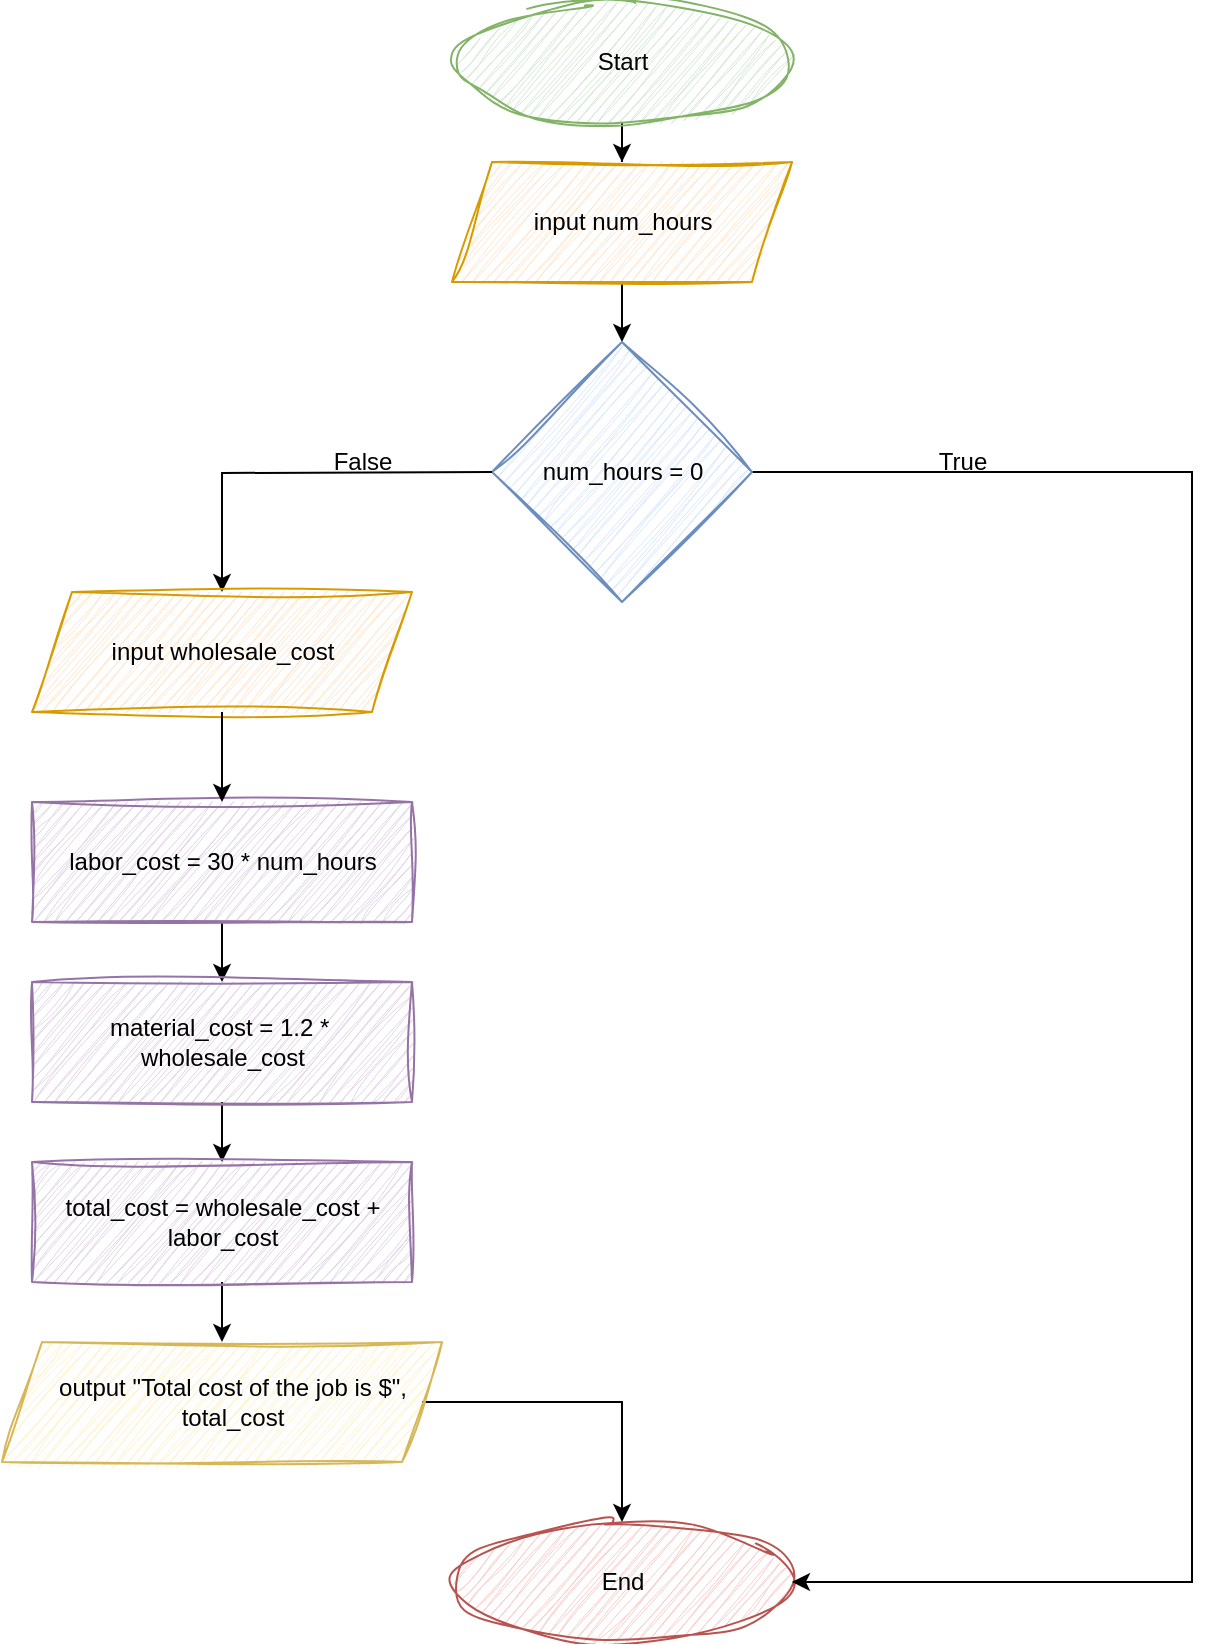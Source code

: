 <mxfile version="26.1.3">
  <diagram name="Page-1" id="GFD5hJQQqDLKc9gmkZFv">
    <mxGraphModel dx="1687" dy="868" grid="1" gridSize="10" guides="1" tooltips="1" connect="1" arrows="1" fold="1" page="1" pageScale="1" pageWidth="850" pageHeight="1100" math="0" shadow="0">
      <root>
        <mxCell id="0" />
        <mxCell id="1" parent="0" />
        <mxCell id="fo3bom-SzsWDAHnflCSK-1" style="edgeStyle=orthogonalEdgeStyle;rounded=0;orthogonalLoop=1;jettySize=auto;html=1;entryX=0.5;entryY=0;entryDx=0;entryDy=0;" edge="1" parent="1" source="fo3bom-SzsWDAHnflCSK-2" target="fo3bom-SzsWDAHnflCSK-7">
          <mxGeometry relative="1" as="geometry" />
        </mxCell>
        <mxCell id="fo3bom-SzsWDAHnflCSK-2" value="" style="ellipse;whiteSpace=wrap;html=1;sketch=1;curveFitting=1;jiggle=2;fillColor=#d5e8d4;strokeColor=#82b366;" vertex="1" parent="1">
          <mxGeometry x="340" y="30" width="170" height="60" as="geometry" />
        </mxCell>
        <mxCell id="fo3bom-SzsWDAHnflCSK-3" value="" style="ellipse;whiteSpace=wrap;html=1;sketch=1;curveFitting=1;jiggle=2;fillColor=#f8cecc;strokeColor=#b85450;" vertex="1" parent="1">
          <mxGeometry x="340" y="790" width="170" height="60" as="geometry" />
        </mxCell>
        <mxCell id="fo3bom-SzsWDAHnflCSK-4" value="Start" style="text;html=1;align=center;verticalAlign=middle;resizable=0;points=[];autosize=1;strokeColor=none;fillColor=none;" vertex="1" parent="1">
          <mxGeometry x="400" y="45" width="50" height="30" as="geometry" />
        </mxCell>
        <mxCell id="fo3bom-SzsWDAHnflCSK-5" value="End" style="text;html=1;align=center;verticalAlign=middle;resizable=0;points=[];autosize=1;strokeColor=none;fillColor=none;" vertex="1" parent="1">
          <mxGeometry x="405" y="805" width="40" height="30" as="geometry" />
        </mxCell>
        <mxCell id="fo3bom-SzsWDAHnflCSK-6" style="edgeStyle=orthogonalEdgeStyle;rounded=0;orthogonalLoop=1;jettySize=auto;html=1;entryX=0.5;entryY=0;entryDx=0;entryDy=0;" edge="1" parent="1" source="fo3bom-SzsWDAHnflCSK-7" target="fo3bom-SzsWDAHnflCSK-10">
          <mxGeometry relative="1" as="geometry" />
        </mxCell>
        <mxCell id="fo3bom-SzsWDAHnflCSK-7" value="" style="shape=parallelogram;perimeter=parallelogramPerimeter;whiteSpace=wrap;html=1;fixedSize=1;shadow=0;sketch=1;curveFitting=1;jiggle=2;fillColor=#ffe6cc;strokeColor=#d79b00;" vertex="1" parent="1">
          <mxGeometry x="340" y="110" width="170" height="60" as="geometry" />
        </mxCell>
        <mxCell id="fo3bom-SzsWDAHnflCSK-8" value="input num_hours" style="text;html=1;align=center;verticalAlign=middle;resizable=0;points=[];autosize=1;strokeColor=none;fillColor=none;" vertex="1" parent="1">
          <mxGeometry x="370" y="125" width="110" height="30" as="geometry" />
        </mxCell>
        <mxCell id="fo3bom-SzsWDAHnflCSK-9" style="edgeStyle=orthogonalEdgeStyle;rounded=0;orthogonalLoop=1;jettySize=auto;html=1;entryX=1;entryY=0.5;entryDx=0;entryDy=0;" edge="1" parent="1" source="fo3bom-SzsWDAHnflCSK-10" target="fo3bom-SzsWDAHnflCSK-3">
          <mxGeometry relative="1" as="geometry">
            <mxPoint x="600" y="645" as="targetPoint" />
            <Array as="points">
              <mxPoint x="710" y="265" />
              <mxPoint x="710" y="820" />
            </Array>
          </mxGeometry>
        </mxCell>
        <mxCell id="fo3bom-SzsWDAHnflCSK-10" value="" style="rhombus;whiteSpace=wrap;html=1;sketch=1;curveFitting=1;jiggle=2;fillColor=#dae8fc;strokeColor=#6c8ebf;" vertex="1" parent="1">
          <mxGeometry x="360" y="200" width="130" height="130" as="geometry" />
        </mxCell>
        <mxCell id="fo3bom-SzsWDAHnflCSK-11" style="edgeStyle=orthogonalEdgeStyle;rounded=0;orthogonalLoop=1;jettySize=auto;html=1;entryX=0.5;entryY=0;entryDx=0;entryDy=0;" edge="1" parent="1" target="fo3bom-SzsWDAHnflCSK-16">
          <mxGeometry relative="1" as="geometry">
            <mxPoint x="360" y="265" as="sourcePoint" />
          </mxGeometry>
        </mxCell>
        <mxCell id="fo3bom-SzsWDAHnflCSK-12" value="num_hours = 0" style="text;html=1;align=center;verticalAlign=middle;resizable=0;points=[];autosize=1;strokeColor=none;fillColor=none;" vertex="1" parent="1">
          <mxGeometry x="375" y="250" width="100" height="30" as="geometry" />
        </mxCell>
        <mxCell id="fo3bom-SzsWDAHnflCSK-13" value="True" style="text;html=1;align=center;verticalAlign=middle;resizable=0;points=[];autosize=1;strokeColor=none;fillColor=none;" vertex="1" parent="1">
          <mxGeometry x="570" y="245" width="50" height="30" as="geometry" />
        </mxCell>
        <mxCell id="fo3bom-SzsWDAHnflCSK-14" value="False" style="text;html=1;align=center;verticalAlign=middle;resizable=0;points=[];autosize=1;strokeColor=none;fillColor=none;" vertex="1" parent="1">
          <mxGeometry x="270" y="245" width="50" height="30" as="geometry" />
        </mxCell>
        <mxCell id="fo3bom-SzsWDAHnflCSK-16" value="" style="shape=parallelogram;perimeter=parallelogramPerimeter;whiteSpace=wrap;html=1;fixedSize=1;shadow=0;sketch=1;curveFitting=1;jiggle=2;fillColor=#ffe6cc;strokeColor=#d79b00;" vertex="1" parent="1">
          <mxGeometry x="130" y="325" width="190" height="60" as="geometry" />
        </mxCell>
        <mxCell id="fo3bom-SzsWDAHnflCSK-17" value="input wholesale_cost" style="text;html=1;align=center;verticalAlign=middle;resizable=0;points=[];autosize=1;strokeColor=none;fillColor=none;" vertex="1" parent="1">
          <mxGeometry x="160" y="340" width="130" height="30" as="geometry" />
        </mxCell>
        <mxCell id="fo3bom-SzsWDAHnflCSK-21" style="edgeStyle=orthogonalEdgeStyle;rounded=0;orthogonalLoop=1;jettySize=auto;html=1;entryX=0.5;entryY=0;entryDx=0;entryDy=0;" edge="1" parent="1" source="fo3bom-SzsWDAHnflCSK-22">
          <mxGeometry relative="1" as="geometry">
            <mxPoint x="225" y="520" as="targetPoint" />
          </mxGeometry>
        </mxCell>
        <mxCell id="fo3bom-SzsWDAHnflCSK-22" value="" style="rounded=0;whiteSpace=wrap;html=1;sketch=1;curveFitting=1;jiggle=2;fillColor=#e1d5e7;strokeColor=#9673a6;" vertex="1" parent="1">
          <mxGeometry x="130" y="430" width="190" height="60" as="geometry" />
        </mxCell>
        <mxCell id="fo3bom-SzsWDAHnflCSK-23" value="labor_cost = 30 * num_hours" style="text;html=1;align=center;verticalAlign=middle;resizable=0;points=[];autosize=1;strokeColor=none;fillColor=none;" vertex="1" parent="1">
          <mxGeometry x="135" y="445" width="180" height="30" as="geometry" />
        </mxCell>
        <mxCell id="fo3bom-SzsWDAHnflCSK-24" style="edgeStyle=orthogonalEdgeStyle;rounded=0;orthogonalLoop=1;jettySize=auto;html=1;entryX=0.5;entryY=0;entryDx=0;entryDy=0;" edge="1" parent="1">
          <mxGeometry relative="1" as="geometry">
            <mxPoint x="225" y="580" as="sourcePoint" />
            <mxPoint x="225" y="610" as="targetPoint" />
          </mxGeometry>
        </mxCell>
        <mxCell id="fo3bom-SzsWDAHnflCSK-27" style="edgeStyle=orthogonalEdgeStyle;rounded=0;orthogonalLoop=1;jettySize=auto;html=1;entryX=0.5;entryY=0;entryDx=0;entryDy=0;" edge="1" parent="1" target="fo3bom-SzsWDAHnflCSK-31">
          <mxGeometry relative="1" as="geometry">
            <mxPoint x="225" y="670" as="sourcePoint" />
          </mxGeometry>
        </mxCell>
        <mxCell id="fo3bom-SzsWDAHnflCSK-44" style="edgeStyle=orthogonalEdgeStyle;rounded=0;orthogonalLoop=1;jettySize=auto;html=1;entryX=0.5;entryY=0;entryDx=0;entryDy=0;" edge="1" parent="1" source="fo3bom-SzsWDAHnflCSK-31" target="fo3bom-SzsWDAHnflCSK-3">
          <mxGeometry relative="1" as="geometry" />
        </mxCell>
        <mxCell id="fo3bom-SzsWDAHnflCSK-31" value="" style="shape=parallelogram;perimeter=parallelogramPerimeter;whiteSpace=wrap;html=1;fixedSize=1;shadow=0;sketch=1;curveFitting=1;jiggle=2;fillColor=#fff2cc;strokeColor=#d6b656;" vertex="1" parent="1">
          <mxGeometry x="115" y="700" width="220" height="60" as="geometry" />
        </mxCell>
        <mxCell id="fo3bom-SzsWDAHnflCSK-32" value="output &quot;Total cost of the job is $&quot;,&lt;div&gt;total_cost&lt;/div&gt;" style="text;html=1;align=center;verticalAlign=middle;resizable=0;points=[];autosize=1;strokeColor=none;fillColor=none;" vertex="1" parent="1">
          <mxGeometry x="130" y="710" width="200" height="40" as="geometry" />
        </mxCell>
        <mxCell id="fo3bom-SzsWDAHnflCSK-39" style="edgeStyle=orthogonalEdgeStyle;rounded=0;orthogonalLoop=1;jettySize=auto;html=1;" edge="1" parent="1" source="fo3bom-SzsWDAHnflCSK-16">
          <mxGeometry relative="1" as="geometry">
            <mxPoint x="225" y="430" as="targetPoint" />
          </mxGeometry>
        </mxCell>
        <mxCell id="fo3bom-SzsWDAHnflCSK-40" value="" style="rounded=0;whiteSpace=wrap;html=1;sketch=1;curveFitting=1;jiggle=2;fillColor=#e1d5e7;strokeColor=#9673a6;" vertex="1" parent="1">
          <mxGeometry x="130" y="520" width="190" height="60" as="geometry" />
        </mxCell>
        <mxCell id="fo3bom-SzsWDAHnflCSK-41" value="material_cost = 1.2 *&amp;nbsp;&lt;div&gt;wholesale_cost&lt;/div&gt;" style="text;html=1;align=center;verticalAlign=middle;resizable=0;points=[];autosize=1;strokeColor=none;fillColor=none;" vertex="1" parent="1">
          <mxGeometry x="155" y="530" width="140" height="40" as="geometry" />
        </mxCell>
        <mxCell id="fo3bom-SzsWDAHnflCSK-42" value="" style="rounded=0;whiteSpace=wrap;html=1;sketch=1;curveFitting=1;jiggle=2;fillColor=#e1d5e7;strokeColor=#9673a6;" vertex="1" parent="1">
          <mxGeometry x="130" y="610" width="190" height="60" as="geometry" />
        </mxCell>
        <mxCell id="fo3bom-SzsWDAHnflCSK-43" value="total_cost = wholesale_cost +&lt;div&gt;labor_cost&lt;/div&gt;" style="text;html=1;align=center;verticalAlign=middle;resizable=0;points=[];autosize=1;strokeColor=none;fillColor=none;" vertex="1" parent="1">
          <mxGeometry x="135" y="620" width="180" height="40" as="geometry" />
        </mxCell>
      </root>
    </mxGraphModel>
  </diagram>
</mxfile>
